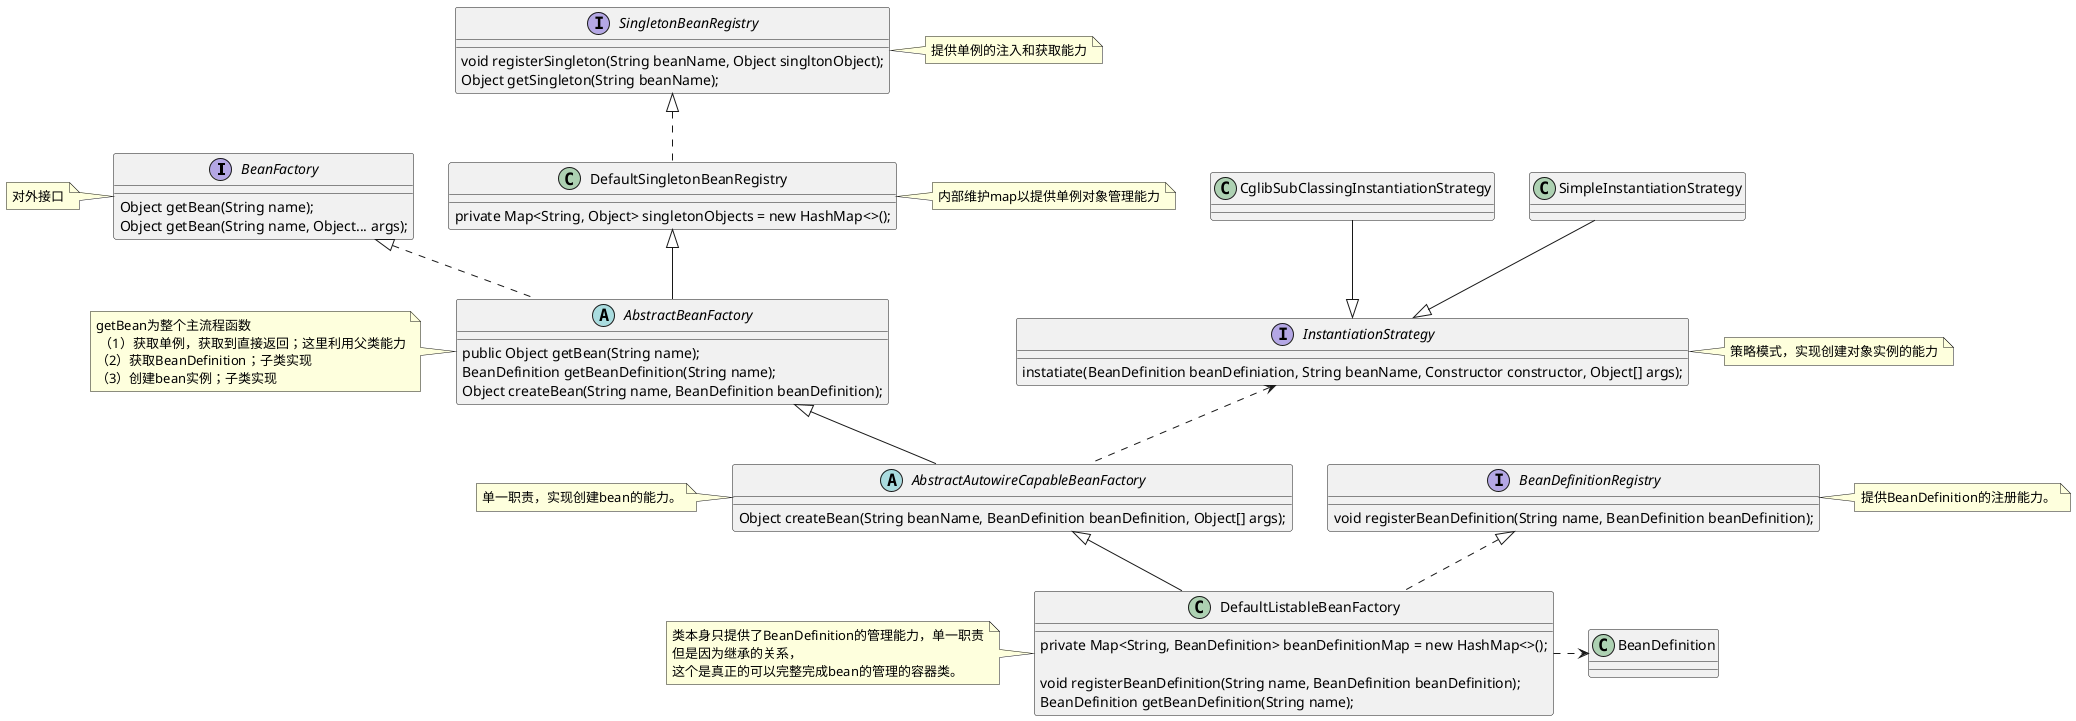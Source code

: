 @startuml
'https://plantuml.com/class-diagram

interface BeanFactory {
    Object getBean(String name);
    Object getBean(String name, Object... args);
}
note left of BeanFactory : 对外接口

interface SingletonBeanRegistry {
    void registerSingleton(String beanName, Object singltonObject);
    Object getSingleton(String beanName);
}
note right of SingletonBeanRegistry : 提供单例的注入和获取能力

class DefaultSingletonBeanRegistry implements SingletonBeanRegistry {
     private Map<String, Object> singletonObjects = new HashMap<>();
}
note right of DefaultSingletonBeanRegistry : 内部维护map以提供单例对象管理能力

abstract class AbstractBeanFactory extends DefaultSingletonBeanRegistry implements BeanFactory {
    public Object getBean(String name);
    BeanDefinition getBeanDefinition(String name);
    Object createBean(String name, BeanDefinition beanDefinition);
}
note left of AbstractBeanFactory : getBean为整个主流程函数\n （1）获取单例，获取到直接返回；这里利用父类能力\n（2）获取BeanDefinition；子类实现\n（3）创建bean实例；子类实现

interface InstantiationStrategy {
    instatiate(BeanDefinition beanDefiniation, String beanName, Constructor constructor, Object[] args);
}
note right of InstantiationStrategy : 策略模式，实现创建对象实例的能力

abstract AbstractAutowireCapableBeanFactory extends AbstractBeanFactory {
    Object createBean(String beanName, BeanDefinition beanDefinition, Object[] args);
}
note left of AbstractAutowireCapableBeanFactory : 单一职责，实现创建bean的能力。

interface BeanDefinitionRegistry {
    void registerBeanDefinition(String name, BeanDefinition beanDefinition);
}
note right of BeanDefinitionRegistry : 提供BeanDefinition的注册能力。

class DefaultListableBeanFactory extends AbstractAutowireCapableBeanFactory {
    private Map<String, BeanDefinition> beanDefinitionMap = new HashMap<>();

    void registerBeanDefinition(String name, BeanDefinition beanDefinition);
    BeanDefinition getBeanDefinition(String name);
}
note left of DefaultListableBeanFactory : 类本身只提供了BeanDefinition的管理能力，单一职责\n但是因为继承的关系，\n这个是真正的可以完整完成bean的管理的容器类。

InstantiationStrategy <.. AbstractAutowireCapableBeanFactory
InstantiationStrategy <|-up- SimpleInstantiationStrategy
InstantiationStrategy <|-up- CglibSubClassingInstantiationStrategy

BeanDefinitionRegistry <|.down. DefaultListableBeanFactory
BeanDefinition <.left. DefaultListableBeanFactory
@enduml